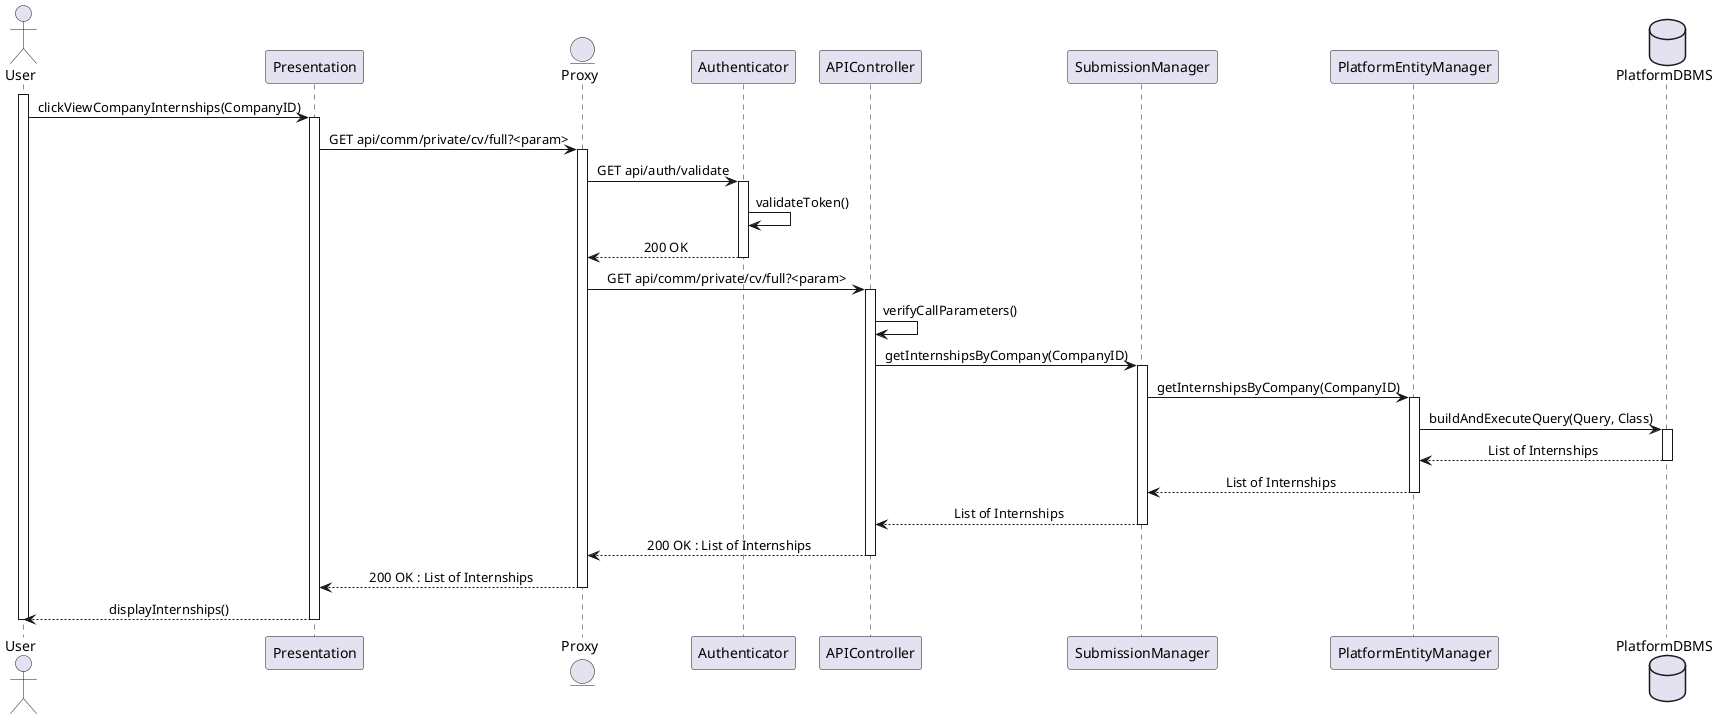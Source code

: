 @startuml UserViewsCompanyInternships
skinparam sequenceMessageAlign center
actor       User
participant  Presentation
entity      Proxy
participant Authenticator
participant APIController
participant SubmissionManager
participant PlatformEntityManager
database    PlatformDBMS

activate User
User -> Presentation : clickViewCompanyInternships(CompanyID)
activate Presentation
Presentation -> Proxy : GET api/comm/private/cv/full?<param>
activate Proxy
Proxy -> Authenticator : GET api/auth/validate
activate Authenticator
Authenticator -> Authenticator : validateToken()
Authenticator --> Proxy : 200 OK
deactivate Authenticator
Proxy -> APIController : GET api/comm/private/cv/full?<param>
activate APIController
APIController -> APIController : verifyCallParameters()
APIController -> SubmissionManager : getInternshipsByCompany(CompanyID)
activate SubmissionManager
SubmissionManager -> PlatformEntityManager : getInternshipsByCompany(CompanyID)
activate PlatformEntityManager
PlatformEntityManager -> PlatformDBMS : buildAndExecuteQuery(Query, Class)
activate PlatformDBMS
PlatformDBMS --> PlatformEntityManager : List of Internships
deactivate PlatformDBMS
PlatformEntityManager --> SubmissionManager : List of Internships
deactivate PlatformEntityManager
SubmissionManager --> APIController : List of Internships
deactivate SubmissionManager
APIController --> Proxy : 200 OK : List of Internships
deactivate APIController
Proxy --> Presentation : 200 OK : List of Internships
deactivate Proxy
Presentation --> User : displayInternships()
deactivate Presentation
deactivate User
@enduml
